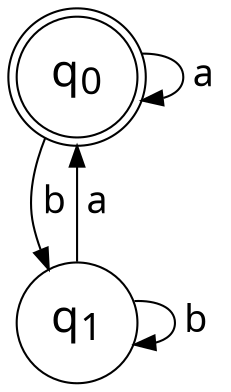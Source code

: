 digraph g {
	rankdir=TD;
	size="8,5"

	node [fontname="Arial:bold" fontsize=22];
	edge [fontname="Helvetica:bold" fontsize=18];

	node [shape = doublecircle];
		q0 [label=<q<SUB>0</SUB>>];
	node [color = black shape = circle];
		q1 [label=<q<SUB>1</SUB>>];

	q0-> q0 [label = " a "];
	q0-> q1 [label = " b "];
	q1-> q1 [label = " b "];
	q1-> q0 [label = " a "];
}